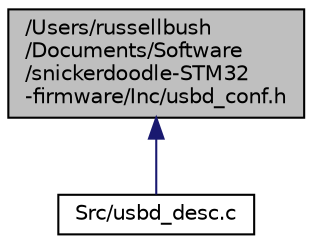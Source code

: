 digraph "/Users/russellbush/Documents/Software/snickerdoodle-STM32-firmware/Inc/usbd_conf.h"
{
  edge [fontname="Helvetica",fontsize="10",labelfontname="Helvetica",labelfontsize="10"];
  node [fontname="Helvetica",fontsize="10",shape=record];
  Node7 [label="/Users/russellbush\l/Documents/Software\l/snickerdoodle-STM32\l-firmware/Inc/usbd_conf.h",height=0.2,width=0.4,color="black", fillcolor="grey75", style="filled", fontcolor="black"];
  Node7 -> Node8 [dir="back",color="midnightblue",fontsize="10",style="solid",fontname="Helvetica"];
  Node8 [label="Src/usbd_desc.c",height=0.2,width=0.4,color="black", fillcolor="white", style="filled",URL="$usbd__desc_8c.html",tooltip=": This file implements the USB Device descriptors "];
}
